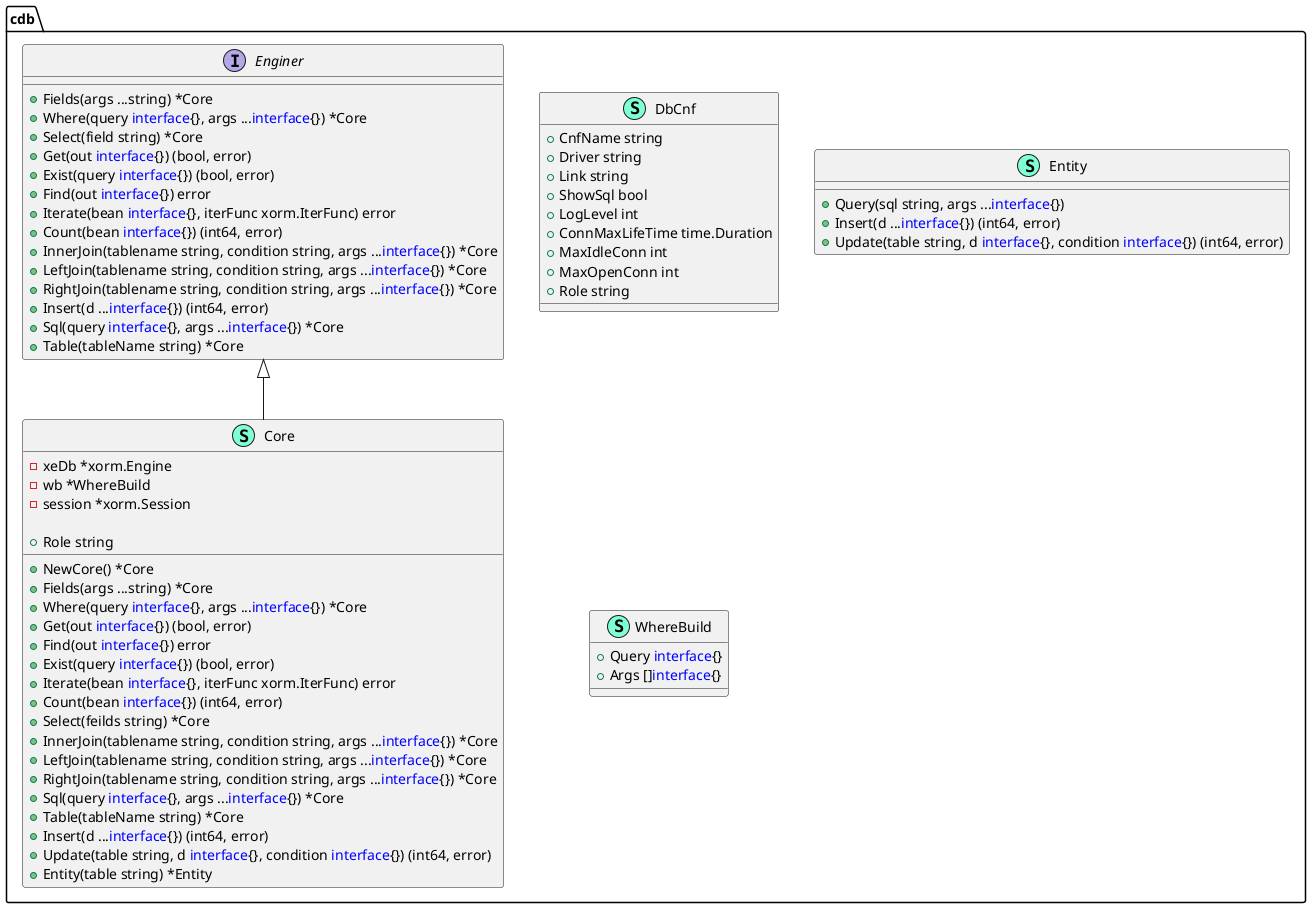 @startuml
namespace cdb {
    class Core << (S,Aquamarine) >> {
        - xeDb *xorm.Engine
        - wb *WhereBuild
        - session *xorm.Session

        + Role string

        + NewCore() *Core
        + Fields(args ...string) *Core
        + Where(query <font color=blue>interface</font>{}, args ...<font color=blue>interface</font>{}) *Core
        + Get(out <font color=blue>interface</font>{}) (bool, error)
        + Find(out <font color=blue>interface</font>{}) error
        + Exist(query <font color=blue>interface</font>{}) (bool, error)
        + Iterate(bean <font color=blue>interface</font>{}, iterFunc xorm.IterFunc) error
        + Count(bean <font color=blue>interface</font>{}) (int64, error)
        + Select(feilds string) *Core
        + InnerJoin(tablename string, condition string, args ...<font color=blue>interface</font>{}) *Core
        + LeftJoin(tablename string, condition string, args ...<font color=blue>interface</font>{}) *Core
        + RightJoin(tablename string, condition string, args ...<font color=blue>interface</font>{}) *Core
        + Sql(query <font color=blue>interface</font>{}, args ...<font color=blue>interface</font>{}) *Core
        + Table(tableName string) *Core
        + Insert(d ...<font color=blue>interface</font>{}) (int64, error)
        + Update(table string, d <font color=blue>interface</font>{}, condition <font color=blue>interface</font>{}) (int64, error)
        + Entity(table string) *Entity

    }
    class DbCnf << (S,Aquamarine) >> {
        + CnfName string
        + Driver string
        + Link string
        + ShowSql bool
        + LogLevel int
        + ConnMaxLifeTime time.Duration
        + MaxIdleConn int
        + MaxOpenConn int
        + Role string

    }
    interface Enginer  {
        + Fields(args ...string) *Core
        + Where(query <font color=blue>interface</font>{}, args ...<font color=blue>interface</font>{}) *Core
        + Select(field string) *Core
        + Get(out <font color=blue>interface</font>{}) (bool, error)
        + Exist(query <font color=blue>interface</font>{}) (bool, error)
        + Find(out <font color=blue>interface</font>{}) error
        + Iterate(bean <font color=blue>interface</font>{}, iterFunc xorm.IterFunc) error
        + Count(bean <font color=blue>interface</font>{}) (int64, error)
        + InnerJoin(tablename string, condition string, args ...<font color=blue>interface</font>{}) *Core
        + LeftJoin(tablename string, condition string, args ...<font color=blue>interface</font>{}) *Core
        + RightJoin(tablename string, condition string, args ...<font color=blue>interface</font>{}) *Core
        + Insert(d ...<font color=blue>interface</font>{}) (int64, error)
        + Sql(query <font color=blue>interface</font>{}, args ...<font color=blue>interface</font>{}) *Core
        + Table(tableName string) *Core

    }
    class Entity << (S,Aquamarine) >> {
        + Query(sql string, args ...<font color=blue>interface</font>{}) 
        + Insert(d ...<font color=blue>interface</font>{}) (int64, error)
        + Update(table string, d <font color=blue>interface</font>{}, condition <font color=blue>interface</font>{}) (int64, error)

    }
    class WhereBuild << (S,Aquamarine) >> {
        + Query <font color=blue>interface</font>{}
        + Args []<font color=blue>interface</font>{}

    }
}

"cdb.Enginer" <|-- "cdb.Core"

@enduml

